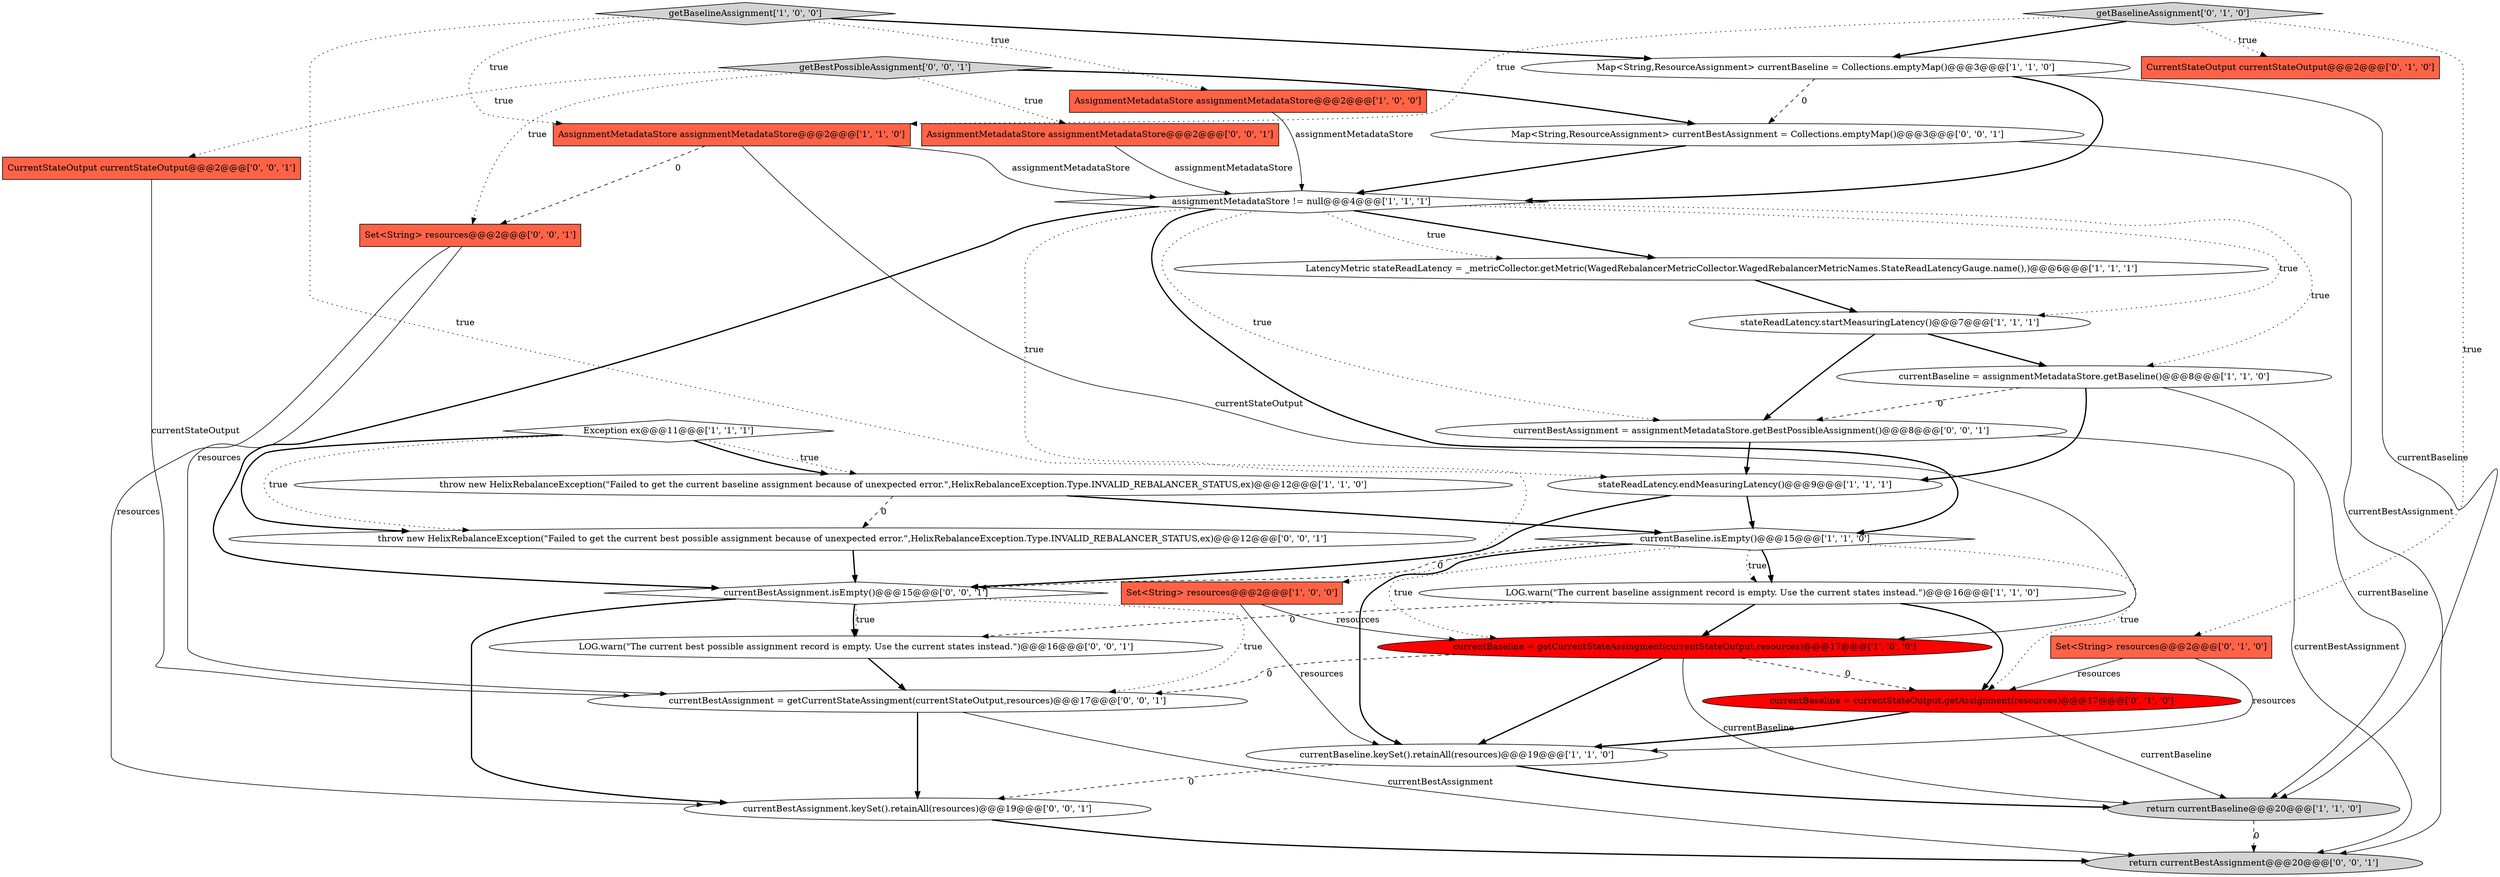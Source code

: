 digraph {
29 [style = filled, label = "currentBestAssignment = assignmentMetadataStore.getBestPossibleAssignment()@@@8@@@['0', '0', '1']", fillcolor = white, shape = ellipse image = "AAA0AAABBB3BBB"];
15 [style = filled, label = "AssignmentMetadataStore assignmentMetadataStore@@@2@@@['1', '1', '0']", fillcolor = tomato, shape = box image = "AAA0AAABBB1BBB"];
6 [style = filled, label = "Map<String,ResourceAssignment> currentBaseline = Collections.emptyMap()@@@3@@@['1', '1', '0']", fillcolor = white, shape = ellipse image = "AAA0AAABBB1BBB"];
5 [style = filled, label = "AssignmentMetadataStore assignmentMetadataStore@@@2@@@['1', '0', '0']", fillcolor = tomato, shape = box image = "AAA0AAABBB1BBB"];
21 [style = filled, label = "LOG.warn(\"The current best possible assignment record is empty. Use the current states instead.\")@@@16@@@['0', '0', '1']", fillcolor = white, shape = ellipse image = "AAA0AAABBB3BBB"];
27 [style = filled, label = "currentBestAssignment.isEmpty()@@@15@@@['0', '0', '1']", fillcolor = white, shape = diamond image = "AAA0AAABBB3BBB"];
7 [style = filled, label = "assignmentMetadataStore != null@@@4@@@['1', '1', '1']", fillcolor = white, shape = diamond image = "AAA0AAABBB1BBB"];
17 [style = filled, label = "Set<String> resources@@@2@@@['0', '1', '0']", fillcolor = tomato, shape = box image = "AAA0AAABBB2BBB"];
12 [style = filled, label = "throw new HelixRebalanceException(\"Failed to get the current baseline assignment because of unexpected error.\",HelixRebalanceException.Type.INVALID_REBALANCER_STATUS,ex)@@@12@@@['1', '1', '0']", fillcolor = white, shape = ellipse image = "AAA0AAABBB1BBB"];
4 [style = filled, label = "LOG.warn(\"The current baseline assignment record is empty. Use the current states instead.\")@@@16@@@['1', '1', '0']", fillcolor = white, shape = ellipse image = "AAA0AAABBB1BBB"];
2 [style = filled, label = "currentBaseline = assignmentMetadataStore.getBaseline()@@@8@@@['1', '1', '0']", fillcolor = white, shape = ellipse image = "AAA0AAABBB1BBB"];
8 [style = filled, label = "currentBaseline.keySet().retainAll(resources)@@@19@@@['1', '1', '0']", fillcolor = white, shape = ellipse image = "AAA0AAABBB1BBB"];
13 [style = filled, label = "currentBaseline.isEmpty()@@@15@@@['1', '1', '0']", fillcolor = white, shape = diamond image = "AAA0AAABBB1BBB"];
30 [style = filled, label = "Set<String> resources@@@2@@@['0', '0', '1']", fillcolor = tomato, shape = box image = "AAA0AAABBB3BBB"];
0 [style = filled, label = "currentBaseline = getCurrentStateAssingment(currentStateOutput,resources)@@@17@@@['1', '0', '0']", fillcolor = red, shape = ellipse image = "AAA1AAABBB1BBB"];
31 [style = filled, label = "Map<String,ResourceAssignment> currentBestAssignment = Collections.emptyMap()@@@3@@@['0', '0', '1']", fillcolor = white, shape = ellipse image = "AAA0AAABBB3BBB"];
22 [style = filled, label = "getBestPossibleAssignment['0', '0', '1']", fillcolor = lightgray, shape = diamond image = "AAA0AAABBB3BBB"];
24 [style = filled, label = "AssignmentMetadataStore assignmentMetadataStore@@@2@@@['0', '0', '1']", fillcolor = tomato, shape = box image = "AAA0AAABBB3BBB"];
20 [style = filled, label = "getBaselineAssignment['0', '1', '0']", fillcolor = lightgray, shape = diamond image = "AAA0AAABBB2BBB"];
19 [style = filled, label = "currentBaseline = currentStateOutput.getAssignment(resources)@@@17@@@['0', '1', '0']", fillcolor = red, shape = ellipse image = "AAA1AAABBB2BBB"];
14 [style = filled, label = "stateReadLatency.endMeasuringLatency()@@@9@@@['1', '1', '1']", fillcolor = white, shape = ellipse image = "AAA0AAABBB1BBB"];
11 [style = filled, label = "LatencyMetric stateReadLatency = _metricCollector.getMetric(WagedRebalancerMetricCollector.WagedRebalancerMetricNames.StateReadLatencyGauge.name(),)@@@6@@@['1', '1', '1']", fillcolor = white, shape = ellipse image = "AAA0AAABBB1BBB"];
28 [style = filled, label = "CurrentStateOutput currentStateOutput@@@2@@@['0', '0', '1']", fillcolor = tomato, shape = box image = "AAA0AAABBB3BBB"];
18 [style = filled, label = "CurrentStateOutput currentStateOutput@@@2@@@['0', '1', '0']", fillcolor = tomato, shape = box image = "AAA0AAABBB2BBB"];
32 [style = filled, label = "throw new HelixRebalanceException(\"Failed to get the current best possible assignment because of unexpected error.\",HelixRebalanceException.Type.INVALID_REBALANCER_STATUS,ex)@@@12@@@['0', '0', '1']", fillcolor = white, shape = ellipse image = "AAA0AAABBB3BBB"];
1 [style = filled, label = "getBaselineAssignment['1', '0', '0']", fillcolor = lightgray, shape = diamond image = "AAA0AAABBB1BBB"];
16 [style = filled, label = "Exception ex@@@11@@@['1', '1', '1']", fillcolor = white, shape = diamond image = "AAA0AAABBB1BBB"];
23 [style = filled, label = "currentBestAssignment = getCurrentStateAssingment(currentStateOutput,resources)@@@17@@@['0', '0', '1']", fillcolor = white, shape = ellipse image = "AAA0AAABBB3BBB"];
3 [style = filled, label = "Set<String> resources@@@2@@@['1', '0', '0']", fillcolor = tomato, shape = box image = "AAA0AAABBB1BBB"];
9 [style = filled, label = "stateReadLatency.startMeasuringLatency()@@@7@@@['1', '1', '1']", fillcolor = white, shape = ellipse image = "AAA0AAABBB1BBB"];
10 [style = filled, label = "return currentBaseline@@@20@@@['1', '1', '0']", fillcolor = lightgray, shape = ellipse image = "AAA0AAABBB1BBB"];
25 [style = filled, label = "currentBestAssignment.keySet().retainAll(resources)@@@19@@@['0', '0', '1']", fillcolor = white, shape = ellipse image = "AAA0AAABBB3BBB"];
26 [style = filled, label = "return currentBestAssignment@@@20@@@['0', '0', '1']", fillcolor = lightgray, shape = ellipse image = "AAA0AAABBB3BBB"];
17->19 [style = solid, label="resources"];
7->13 [style = bold, label=""];
31->26 [style = solid, label="currentBestAssignment"];
24->7 [style = solid, label="assignmentMetadataStore"];
8->10 [style = bold, label=""];
23->25 [style = bold, label=""];
7->2 [style = dotted, label="true"];
7->11 [style = bold, label=""];
23->26 [style = solid, label="currentBestAssignment"];
16->12 [style = dotted, label="true"];
2->10 [style = solid, label="currentBaseline"];
19->10 [style = solid, label="currentBaseline"];
9->2 [style = bold, label=""];
20->17 [style = dotted, label="true"];
0->19 [style = dashed, label="0"];
12->32 [style = dashed, label="0"];
0->23 [style = dashed, label="0"];
4->19 [style = bold, label=""];
20->15 [style = dotted, label="true"];
22->31 [style = bold, label=""];
13->19 [style = dotted, label="true"];
27->23 [style = dotted, label="true"];
22->28 [style = dotted, label="true"];
32->27 [style = bold, label=""];
15->30 [style = dashed, label="0"];
16->32 [style = bold, label=""];
6->31 [style = dashed, label="0"];
20->6 [style = bold, label=""];
7->9 [style = dotted, label="true"];
27->21 [style = dotted, label="true"];
22->24 [style = dotted, label="true"];
11->9 [style = bold, label=""];
5->7 [style = solid, label="assignmentMetadataStore"];
4->21 [style = dashed, label="0"];
31->7 [style = bold, label=""];
30->25 [style = solid, label="resources"];
19->8 [style = bold, label=""];
4->0 [style = bold, label=""];
0->10 [style = solid, label="currentBaseline"];
3->8 [style = solid, label="resources"];
15->0 [style = solid, label="currentStateOutput"];
1->3 [style = dotted, label="true"];
7->29 [style = dotted, label="true"];
12->13 [style = bold, label=""];
10->26 [style = dashed, label="0"];
1->6 [style = bold, label=""];
3->0 [style = solid, label="resources"];
28->23 [style = solid, label="currentStateOutput"];
13->27 [style = dashed, label="0"];
7->11 [style = dotted, label="true"];
17->8 [style = solid, label="resources"];
13->0 [style = dotted, label="true"];
1->15 [style = dotted, label="true"];
2->29 [style = dashed, label="0"];
2->14 [style = bold, label=""];
25->26 [style = bold, label=""];
29->26 [style = solid, label="currentBestAssignment"];
0->8 [style = bold, label=""];
15->7 [style = solid, label="assignmentMetadataStore"];
29->14 [style = bold, label=""];
7->27 [style = bold, label=""];
20->18 [style = dotted, label="true"];
16->32 [style = dotted, label="true"];
8->25 [style = dashed, label="0"];
14->27 [style = bold, label=""];
14->13 [style = bold, label=""];
13->8 [style = bold, label=""];
6->7 [style = bold, label=""];
22->30 [style = dotted, label="true"];
9->29 [style = bold, label=""];
27->21 [style = bold, label=""];
6->10 [style = solid, label="currentBaseline"];
16->12 [style = bold, label=""];
27->25 [style = bold, label=""];
21->23 [style = bold, label=""];
1->5 [style = dotted, label="true"];
13->4 [style = dotted, label="true"];
30->23 [style = solid, label="resources"];
13->4 [style = bold, label=""];
7->14 [style = dotted, label="true"];
}
